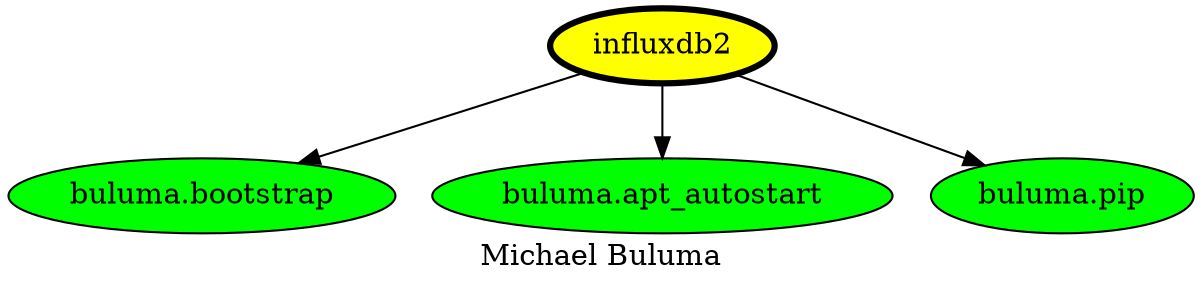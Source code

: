 digraph PhiloDilemma {
  label = "Michael Buluma" ;
  overlap=false
  {
    "influxdb2" [fillcolor=yellow style=filled penwidth=3]
    "buluma.bootstrap" [fillcolor=green style=filled]
    "buluma.apt_autostart" [fillcolor=green style=filled]
    "buluma.pip" [fillcolor=green style=filled]
  }
  "influxdb2" -> "buluma.bootstrap"
  "influxdb2" -> "buluma.apt_autostart"
  "influxdb2" -> "buluma.pip"
}
